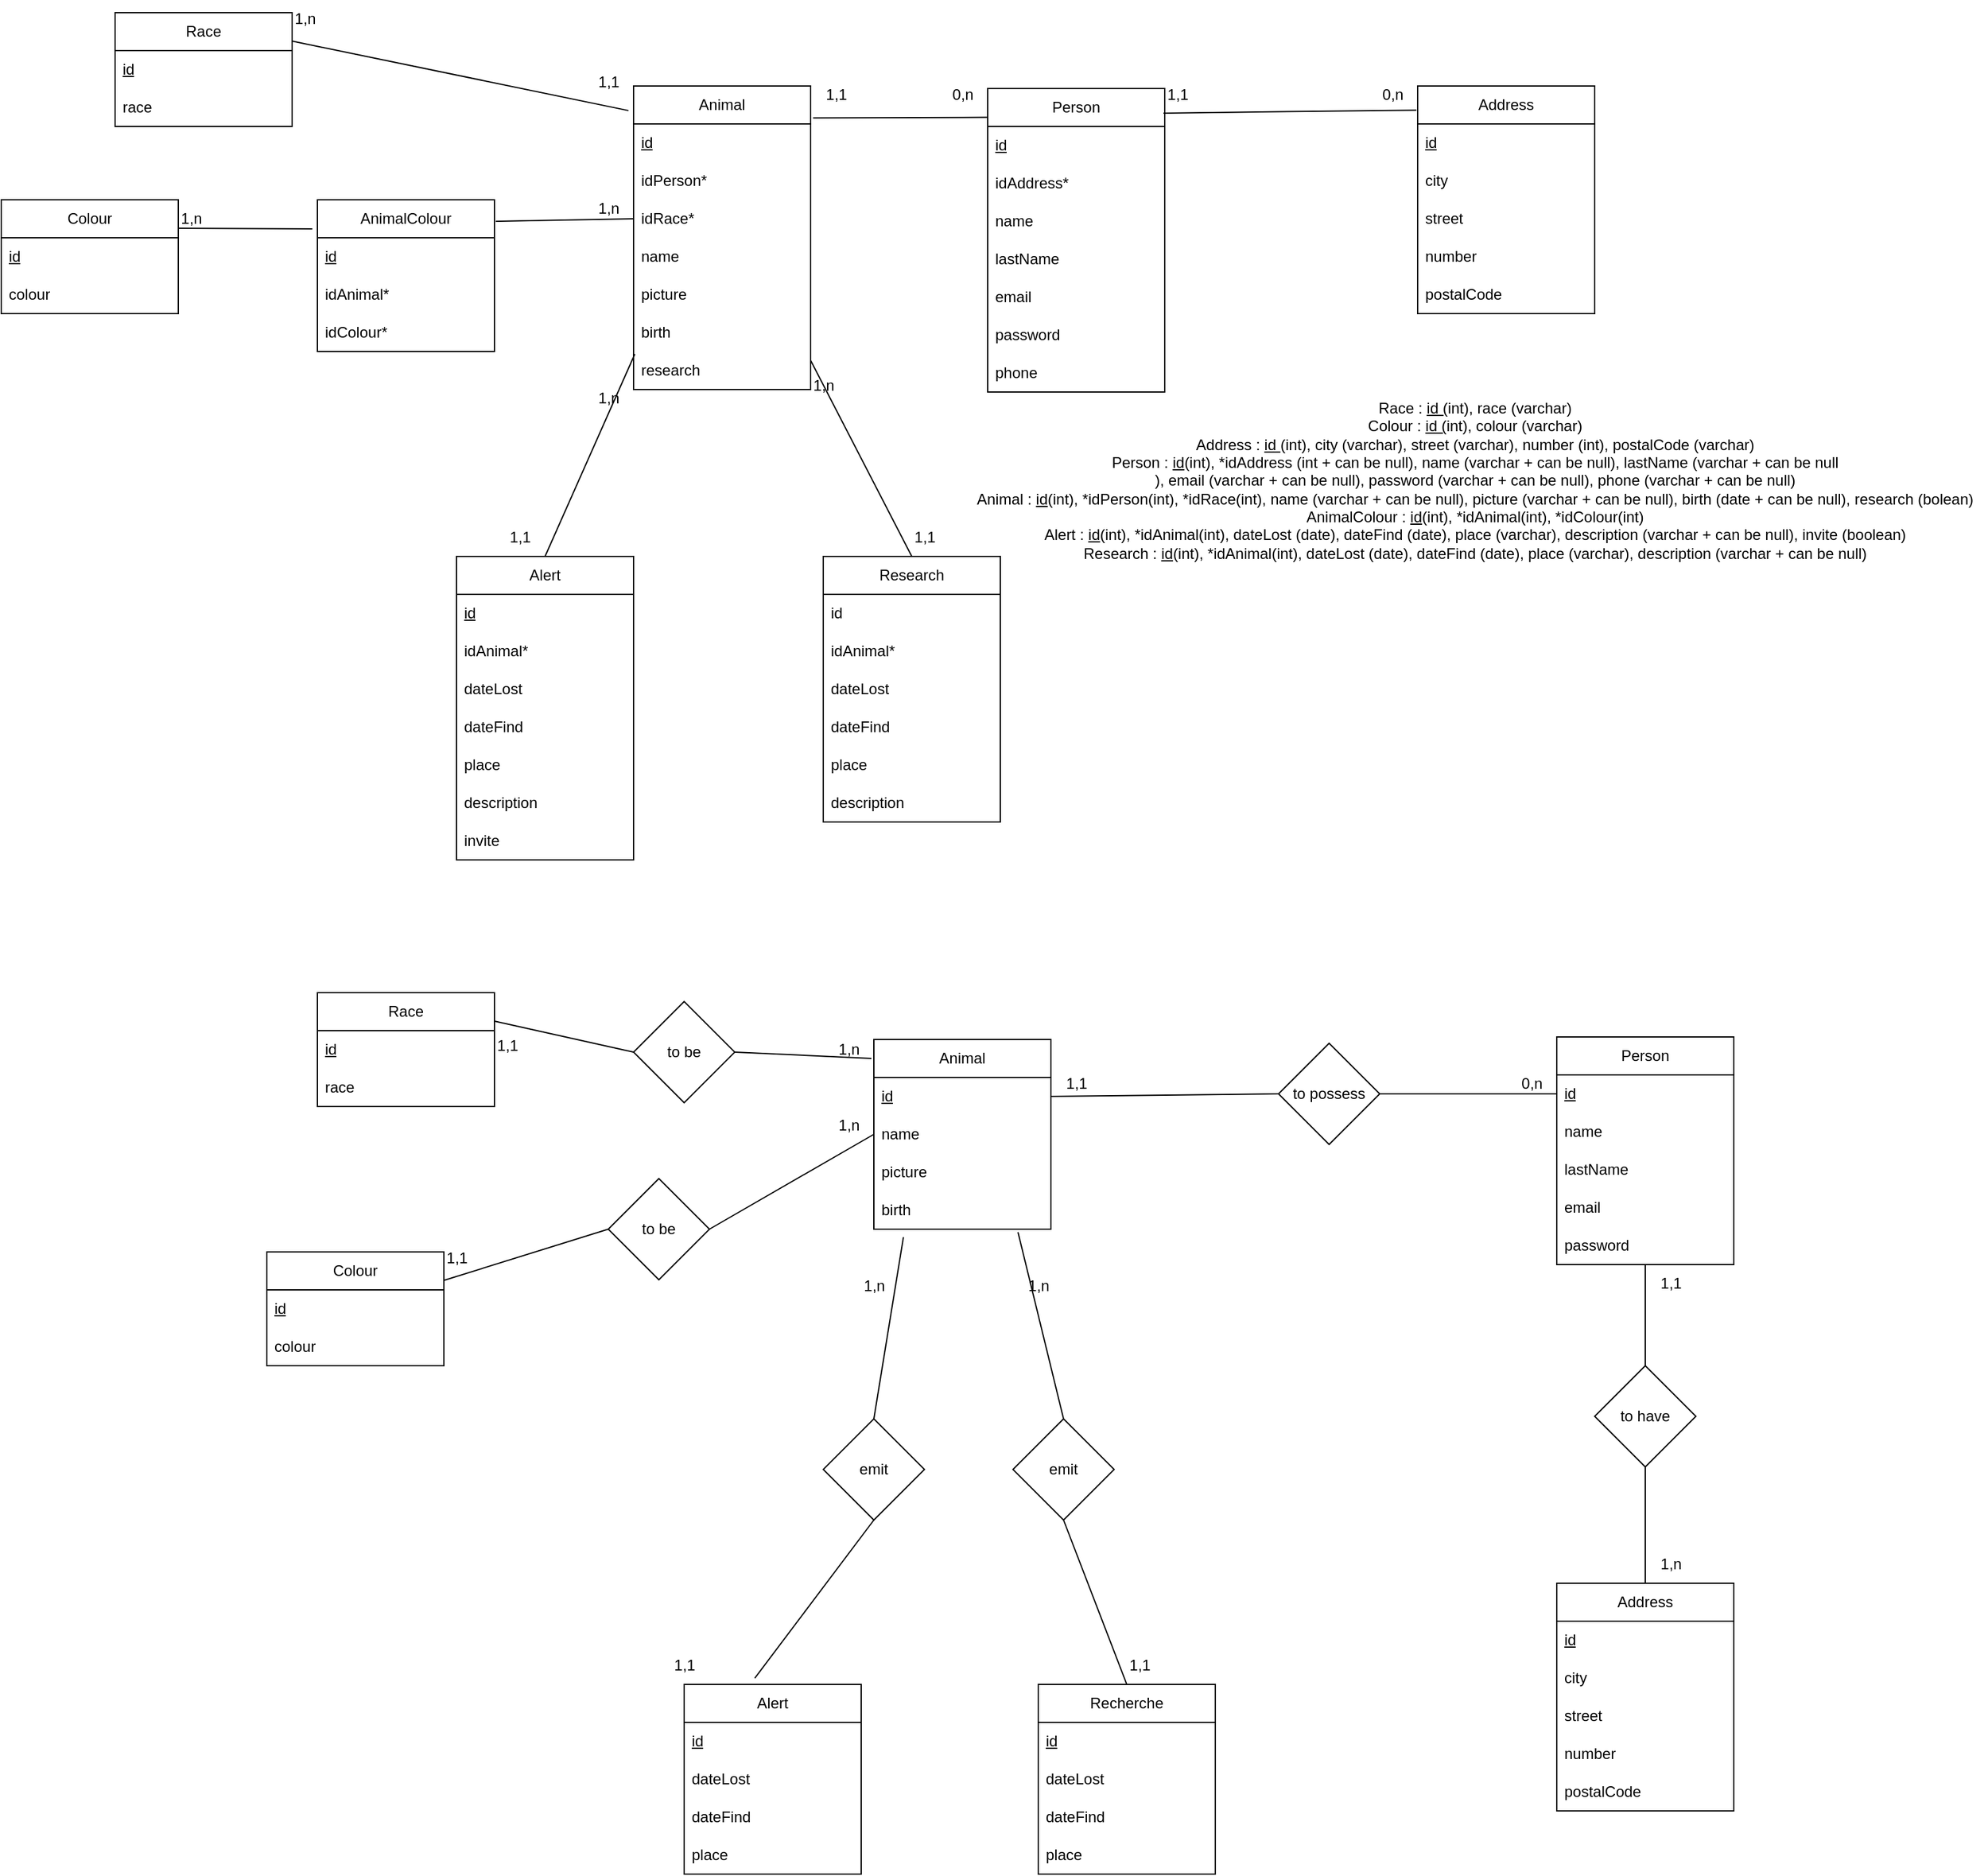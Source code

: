 <mxfile version="23.1.2" type="device">
  <diagram name="Page-1" id="J8vOMFHtQtcJ13KvhL6_">
    <mxGraphModel dx="2431" dy="533" grid="1" gridSize="10" guides="1" tooltips="1" connect="1" arrows="1" fold="1" page="0" pageScale="1" pageWidth="827" pageHeight="1169" background="#FFFFFF" math="0" shadow="0">
      <root>
        <mxCell id="0" />
        <mxCell id="1" parent="0" />
        <mxCell id="h1bzfyce9Wk_m36BZG1F-1" value="Animal" style="swimlane;fontStyle=0;childLayout=stackLayout;horizontal=1;startSize=30;horizontalStack=0;resizeParent=1;resizeParentMax=0;resizeLast=0;collapsible=1;marginBottom=0;whiteSpace=wrap;html=1;" vertex="1" parent="1">
          <mxGeometry x="90" y="648" width="140" height="240" as="geometry" />
        </mxCell>
        <mxCell id="h1bzfyce9Wk_m36BZG1F-2" value="&lt;u&gt;id&lt;/u&gt;" style="text;strokeColor=none;fillColor=none;align=left;verticalAlign=middle;spacingLeft=4;spacingRight=4;overflow=hidden;points=[[0,0.5],[1,0.5]];portConstraint=eastwest;rotatable=0;whiteSpace=wrap;html=1;" vertex="1" parent="h1bzfyce9Wk_m36BZG1F-1">
          <mxGeometry y="30" width="140" height="30" as="geometry" />
        </mxCell>
        <mxCell id="h1bzfyce9Wk_m36BZG1F-6" value="idPerson*" style="text;strokeColor=none;fillColor=none;align=left;verticalAlign=middle;spacingLeft=4;spacingRight=4;overflow=hidden;points=[[0,0.5],[1,0.5]];portConstraint=eastwest;rotatable=0;whiteSpace=wrap;html=1;" vertex="1" parent="h1bzfyce9Wk_m36BZG1F-1">
          <mxGeometry y="60" width="140" height="30" as="geometry" />
        </mxCell>
        <mxCell id="h1bzfyce9Wk_m36BZG1F-90" value="idRace*" style="text;strokeColor=none;fillColor=none;align=left;verticalAlign=middle;spacingLeft=4;spacingRight=4;overflow=hidden;points=[[0,0.5],[1,0.5]];portConstraint=eastwest;rotatable=0;whiteSpace=wrap;html=1;" vertex="1" parent="h1bzfyce9Wk_m36BZG1F-1">
          <mxGeometry y="90" width="140" height="30" as="geometry" />
        </mxCell>
        <mxCell id="h1bzfyce9Wk_m36BZG1F-3" value="name" style="text;strokeColor=none;fillColor=none;align=left;verticalAlign=middle;spacingLeft=4;spacingRight=4;overflow=hidden;points=[[0,0.5],[1,0.5]];portConstraint=eastwest;rotatable=0;whiteSpace=wrap;html=1;" vertex="1" parent="h1bzfyce9Wk_m36BZG1F-1">
          <mxGeometry y="120" width="140" height="30" as="geometry" />
        </mxCell>
        <mxCell id="h1bzfyce9Wk_m36BZG1F-5" value="picture" style="text;strokeColor=none;fillColor=none;align=left;verticalAlign=middle;spacingLeft=4;spacingRight=4;overflow=hidden;points=[[0,0.5],[1,0.5]];portConstraint=eastwest;rotatable=0;whiteSpace=wrap;html=1;" vertex="1" parent="h1bzfyce9Wk_m36BZG1F-1">
          <mxGeometry y="150" width="140" height="30" as="geometry" />
        </mxCell>
        <mxCell id="h1bzfyce9Wk_m36BZG1F-7" value="birth" style="text;strokeColor=none;fillColor=none;align=left;verticalAlign=middle;spacingLeft=4;spacingRight=4;overflow=hidden;points=[[0,0.5],[1,0.5]];portConstraint=eastwest;rotatable=0;whiteSpace=wrap;html=1;" vertex="1" parent="h1bzfyce9Wk_m36BZG1F-1">
          <mxGeometry y="180" width="140" height="30" as="geometry" />
        </mxCell>
        <mxCell id="h1bzfyce9Wk_m36BZG1F-155" value="research" style="text;strokeColor=none;fillColor=none;align=left;verticalAlign=middle;spacingLeft=4;spacingRight=4;overflow=hidden;points=[[0,0.5],[1,0.5]];portConstraint=eastwest;rotatable=0;whiteSpace=wrap;html=1;" vertex="1" parent="h1bzfyce9Wk_m36BZG1F-1">
          <mxGeometry y="210" width="140" height="30" as="geometry" />
        </mxCell>
        <mxCell id="h1bzfyce9Wk_m36BZG1F-8" value="Person" style="swimlane;fontStyle=0;childLayout=stackLayout;horizontal=1;startSize=30;horizontalStack=0;resizeParent=1;resizeParentMax=0;resizeLast=0;collapsible=1;marginBottom=0;whiteSpace=wrap;html=1;" vertex="1" parent="1">
          <mxGeometry x="370" y="650" width="140" height="240" as="geometry" />
        </mxCell>
        <mxCell id="h1bzfyce9Wk_m36BZG1F-9" value="&lt;u&gt;id&lt;/u&gt;" style="text;strokeColor=none;fillColor=none;align=left;verticalAlign=middle;spacingLeft=4;spacingRight=4;overflow=hidden;points=[[0,0.5],[1,0.5]];portConstraint=eastwest;rotatable=0;whiteSpace=wrap;html=1;" vertex="1" parent="h1bzfyce9Wk_m36BZG1F-8">
          <mxGeometry y="30" width="140" height="30" as="geometry" />
        </mxCell>
        <mxCell id="h1bzfyce9Wk_m36BZG1F-14" value="idAddress*" style="text;strokeColor=none;fillColor=none;align=left;verticalAlign=middle;spacingLeft=4;spacingRight=4;overflow=hidden;points=[[0,0.5],[1,0.5]];portConstraint=eastwest;rotatable=0;whiteSpace=wrap;html=1;" vertex="1" parent="h1bzfyce9Wk_m36BZG1F-8">
          <mxGeometry y="60" width="140" height="30" as="geometry" />
        </mxCell>
        <mxCell id="h1bzfyce9Wk_m36BZG1F-10" value="name" style="text;strokeColor=none;fillColor=none;align=left;verticalAlign=middle;spacingLeft=4;spacingRight=4;overflow=hidden;points=[[0,0.5],[1,0.5]];portConstraint=eastwest;rotatable=0;whiteSpace=wrap;html=1;" vertex="1" parent="h1bzfyce9Wk_m36BZG1F-8">
          <mxGeometry y="90" width="140" height="30" as="geometry" />
        </mxCell>
        <mxCell id="h1bzfyce9Wk_m36BZG1F-11" value="lastName" style="text;strokeColor=none;fillColor=none;align=left;verticalAlign=middle;spacingLeft=4;spacingRight=4;overflow=hidden;points=[[0,0.5],[1,0.5]];portConstraint=eastwest;rotatable=0;whiteSpace=wrap;html=1;" vertex="1" parent="h1bzfyce9Wk_m36BZG1F-8">
          <mxGeometry y="120" width="140" height="30" as="geometry" />
        </mxCell>
        <mxCell id="h1bzfyce9Wk_m36BZG1F-12" value="email" style="text;strokeColor=none;fillColor=none;align=left;verticalAlign=middle;spacingLeft=4;spacingRight=4;overflow=hidden;points=[[0,0.5],[1,0.5]];portConstraint=eastwest;rotatable=0;whiteSpace=wrap;html=1;" vertex="1" parent="h1bzfyce9Wk_m36BZG1F-8">
          <mxGeometry y="150" width="140" height="30" as="geometry" />
        </mxCell>
        <mxCell id="h1bzfyce9Wk_m36BZG1F-13" value="password" style="text;strokeColor=none;fillColor=none;align=left;verticalAlign=middle;spacingLeft=4;spacingRight=4;overflow=hidden;points=[[0,0.5],[1,0.5]];portConstraint=eastwest;rotatable=0;whiteSpace=wrap;html=1;" vertex="1" parent="h1bzfyce9Wk_m36BZG1F-8">
          <mxGeometry y="180" width="140" height="30" as="geometry" />
        </mxCell>
        <mxCell id="h1bzfyce9Wk_m36BZG1F-114" value="phone" style="text;strokeColor=none;fillColor=none;align=left;verticalAlign=middle;spacingLeft=4;spacingRight=4;overflow=hidden;points=[[0,0.5],[1,0.5]];portConstraint=eastwest;rotatable=0;whiteSpace=wrap;html=1;" vertex="1" parent="h1bzfyce9Wk_m36BZG1F-8">
          <mxGeometry y="210" width="140" height="30" as="geometry" />
        </mxCell>
        <mxCell id="h1bzfyce9Wk_m36BZG1F-15" value="Alert" style="swimlane;fontStyle=0;childLayout=stackLayout;horizontal=1;startSize=30;horizontalStack=0;resizeParent=1;resizeParentMax=0;resizeLast=0;collapsible=1;marginBottom=0;whiteSpace=wrap;html=1;" vertex="1" parent="1">
          <mxGeometry x="-50" y="1020" width="140" height="240" as="geometry" />
        </mxCell>
        <mxCell id="h1bzfyce9Wk_m36BZG1F-16" value="&lt;u&gt;id&lt;/u&gt;" style="text;strokeColor=none;fillColor=none;align=left;verticalAlign=middle;spacingLeft=4;spacingRight=4;overflow=hidden;points=[[0,0.5],[1,0.5]];portConstraint=eastwest;rotatable=0;whiteSpace=wrap;html=1;" vertex="1" parent="h1bzfyce9Wk_m36BZG1F-15">
          <mxGeometry y="30" width="140" height="30" as="geometry" />
        </mxCell>
        <mxCell id="h1bzfyce9Wk_m36BZG1F-17" value="idAnimal*" style="text;strokeColor=none;fillColor=none;align=left;verticalAlign=middle;spacingLeft=4;spacingRight=4;overflow=hidden;points=[[0,0.5],[1,0.5]];portConstraint=eastwest;rotatable=0;whiteSpace=wrap;html=1;" vertex="1" parent="h1bzfyce9Wk_m36BZG1F-15">
          <mxGeometry y="60" width="140" height="30" as="geometry" />
        </mxCell>
        <mxCell id="h1bzfyce9Wk_m36BZG1F-18" value="dateLost" style="text;strokeColor=none;fillColor=none;align=left;verticalAlign=middle;spacingLeft=4;spacingRight=4;overflow=hidden;points=[[0,0.5],[1,0.5]];portConstraint=eastwest;rotatable=0;whiteSpace=wrap;html=1;" vertex="1" parent="h1bzfyce9Wk_m36BZG1F-15">
          <mxGeometry y="90" width="140" height="30" as="geometry" />
        </mxCell>
        <mxCell id="h1bzfyce9Wk_m36BZG1F-19" value="dateFind" style="text;strokeColor=none;fillColor=none;align=left;verticalAlign=middle;spacingLeft=4;spacingRight=4;overflow=hidden;points=[[0,0.5],[1,0.5]];portConstraint=eastwest;rotatable=0;whiteSpace=wrap;html=1;" vertex="1" parent="h1bzfyce9Wk_m36BZG1F-15">
          <mxGeometry y="120" width="140" height="30" as="geometry" />
        </mxCell>
        <mxCell id="h1bzfyce9Wk_m36BZG1F-20" value="place" style="text;strokeColor=none;fillColor=none;align=left;verticalAlign=middle;spacingLeft=4;spacingRight=4;overflow=hidden;points=[[0,0.5],[1,0.5]];portConstraint=eastwest;rotatable=0;whiteSpace=wrap;html=1;" vertex="1" parent="h1bzfyce9Wk_m36BZG1F-15">
          <mxGeometry y="150" width="140" height="30" as="geometry" />
        </mxCell>
        <mxCell id="h1bzfyce9Wk_m36BZG1F-154" value="description" style="text;strokeColor=none;fillColor=none;align=left;verticalAlign=middle;spacingLeft=4;spacingRight=4;overflow=hidden;points=[[0,0.5],[1,0.5]];portConstraint=eastwest;rotatable=0;whiteSpace=wrap;html=1;" vertex="1" parent="h1bzfyce9Wk_m36BZG1F-15">
          <mxGeometry y="180" width="140" height="30" as="geometry" />
        </mxCell>
        <mxCell id="h1bzfyce9Wk_m36BZG1F-157" value="invite" style="text;strokeColor=none;fillColor=none;align=left;verticalAlign=middle;spacingLeft=4;spacingRight=4;overflow=hidden;points=[[0,0.5],[1,0.5]];portConstraint=eastwest;rotatable=0;whiteSpace=wrap;html=1;" vertex="1" parent="h1bzfyce9Wk_m36BZG1F-15">
          <mxGeometry y="210" width="140" height="30" as="geometry" />
        </mxCell>
        <mxCell id="h1bzfyce9Wk_m36BZG1F-21" value="Address" style="swimlane;fontStyle=0;childLayout=stackLayout;horizontal=1;startSize=30;horizontalStack=0;resizeParent=1;resizeParentMax=0;resizeLast=0;collapsible=1;marginBottom=0;whiteSpace=wrap;html=1;" vertex="1" parent="1">
          <mxGeometry x="710" y="648" width="140" height="180" as="geometry" />
        </mxCell>
        <mxCell id="h1bzfyce9Wk_m36BZG1F-22" value="&lt;u&gt;id&lt;/u&gt;" style="text;strokeColor=none;fillColor=none;align=left;verticalAlign=middle;spacingLeft=4;spacingRight=4;overflow=hidden;points=[[0,0.5],[1,0.5]];portConstraint=eastwest;rotatable=0;whiteSpace=wrap;html=1;" vertex="1" parent="h1bzfyce9Wk_m36BZG1F-21">
          <mxGeometry y="30" width="140" height="30" as="geometry" />
        </mxCell>
        <mxCell id="h1bzfyce9Wk_m36BZG1F-23" value="city" style="text;strokeColor=none;fillColor=none;align=left;verticalAlign=middle;spacingLeft=4;spacingRight=4;overflow=hidden;points=[[0,0.5],[1,0.5]];portConstraint=eastwest;rotatable=0;whiteSpace=wrap;html=1;" vertex="1" parent="h1bzfyce9Wk_m36BZG1F-21">
          <mxGeometry y="60" width="140" height="30" as="geometry" />
        </mxCell>
        <mxCell id="h1bzfyce9Wk_m36BZG1F-24" value="street" style="text;strokeColor=none;fillColor=none;align=left;verticalAlign=middle;spacingLeft=4;spacingRight=4;overflow=hidden;points=[[0,0.5],[1,0.5]];portConstraint=eastwest;rotatable=0;whiteSpace=wrap;html=1;" vertex="1" parent="h1bzfyce9Wk_m36BZG1F-21">
          <mxGeometry y="90" width="140" height="30" as="geometry" />
        </mxCell>
        <mxCell id="h1bzfyce9Wk_m36BZG1F-25" value="number" style="text;strokeColor=none;fillColor=none;align=left;verticalAlign=middle;spacingLeft=4;spacingRight=4;overflow=hidden;points=[[0,0.5],[1,0.5]];portConstraint=eastwest;rotatable=0;whiteSpace=wrap;html=1;" vertex="1" parent="h1bzfyce9Wk_m36BZG1F-21">
          <mxGeometry y="120" width="140" height="30" as="geometry" />
        </mxCell>
        <mxCell id="h1bzfyce9Wk_m36BZG1F-26" value="postalCode" style="text;strokeColor=none;fillColor=none;align=left;verticalAlign=middle;spacingLeft=4;spacingRight=4;overflow=hidden;points=[[0,0.5],[1,0.5]];portConstraint=eastwest;rotatable=0;whiteSpace=wrap;html=1;" vertex="1" parent="h1bzfyce9Wk_m36BZG1F-21">
          <mxGeometry y="150" width="140" height="30" as="geometry" />
        </mxCell>
        <mxCell id="h1bzfyce9Wk_m36BZG1F-28" value="" style="endArrow=none;html=1;rounded=0;exitX=1.014;exitY=0.105;exitDx=0;exitDy=0;exitPerimeter=0;entryX=0;entryY=0.095;entryDx=0;entryDy=0;entryPerimeter=0;" edge="1" parent="1" source="h1bzfyce9Wk_m36BZG1F-1" target="h1bzfyce9Wk_m36BZG1F-8">
          <mxGeometry width="50" height="50" relative="1" as="geometry">
            <mxPoint x="680" y="990" as="sourcePoint" />
            <mxPoint x="730" y="940" as="targetPoint" />
          </mxGeometry>
        </mxCell>
        <mxCell id="h1bzfyce9Wk_m36BZG1F-31" value="0,n" style="text;html=1;align=center;verticalAlign=middle;resizable=0;points=[];autosize=1;strokeColor=none;fillColor=none;" vertex="1" parent="1">
          <mxGeometry x="330" y="640" width="40" height="30" as="geometry" />
        </mxCell>
        <mxCell id="h1bzfyce9Wk_m36BZG1F-33" value="1,1" style="text;html=1;align=center;verticalAlign=middle;resizable=0;points=[];autosize=1;strokeColor=none;fillColor=none;" vertex="1" parent="1">
          <mxGeometry x="230" y="640" width="40" height="30" as="geometry" />
        </mxCell>
        <mxCell id="h1bzfyce9Wk_m36BZG1F-37" value="Animal" style="swimlane;fontStyle=0;childLayout=stackLayout;horizontal=1;startSize=30;horizontalStack=0;resizeParent=1;resizeParentMax=0;resizeLast=0;collapsible=1;marginBottom=0;whiteSpace=wrap;html=1;" vertex="1" parent="1">
          <mxGeometry x="280" y="1402" width="140" height="150" as="geometry" />
        </mxCell>
        <mxCell id="h1bzfyce9Wk_m36BZG1F-38" value="&lt;u&gt;id&lt;/u&gt;" style="text;strokeColor=none;fillColor=none;align=left;verticalAlign=middle;spacingLeft=4;spacingRight=4;overflow=hidden;points=[[0,0.5],[1,0.5]];portConstraint=eastwest;rotatable=0;whiteSpace=wrap;html=1;" vertex="1" parent="h1bzfyce9Wk_m36BZG1F-37">
          <mxGeometry y="30" width="140" height="30" as="geometry" />
        </mxCell>
        <mxCell id="h1bzfyce9Wk_m36BZG1F-39" value="name" style="text;strokeColor=none;fillColor=none;align=left;verticalAlign=middle;spacingLeft=4;spacingRight=4;overflow=hidden;points=[[0,0.5],[1,0.5]];portConstraint=eastwest;rotatable=0;whiteSpace=wrap;html=1;" vertex="1" parent="h1bzfyce9Wk_m36BZG1F-37">
          <mxGeometry y="60" width="140" height="30" as="geometry" />
        </mxCell>
        <mxCell id="h1bzfyce9Wk_m36BZG1F-41" value="picture" style="text;strokeColor=none;fillColor=none;align=left;verticalAlign=middle;spacingLeft=4;spacingRight=4;overflow=hidden;points=[[0,0.5],[1,0.5]];portConstraint=eastwest;rotatable=0;whiteSpace=wrap;html=1;" vertex="1" parent="h1bzfyce9Wk_m36BZG1F-37">
          <mxGeometry y="90" width="140" height="30" as="geometry" />
        </mxCell>
        <mxCell id="h1bzfyce9Wk_m36BZG1F-42" value="birth" style="text;strokeColor=none;fillColor=none;align=left;verticalAlign=middle;spacingLeft=4;spacingRight=4;overflow=hidden;points=[[0,0.5],[1,0.5]];portConstraint=eastwest;rotatable=0;whiteSpace=wrap;html=1;" vertex="1" parent="h1bzfyce9Wk_m36BZG1F-37">
          <mxGeometry y="120" width="140" height="30" as="geometry" />
        </mxCell>
        <mxCell id="h1bzfyce9Wk_m36BZG1F-43" value="Person" style="swimlane;fontStyle=0;childLayout=stackLayout;horizontal=1;startSize=30;horizontalStack=0;resizeParent=1;resizeParentMax=0;resizeLast=0;collapsible=1;marginBottom=0;whiteSpace=wrap;html=1;" vertex="1" parent="1">
          <mxGeometry x="820" y="1400" width="140" height="180" as="geometry" />
        </mxCell>
        <mxCell id="h1bzfyce9Wk_m36BZG1F-44" value="&lt;u&gt;id&lt;/u&gt;" style="text;strokeColor=none;fillColor=none;align=left;verticalAlign=middle;spacingLeft=4;spacingRight=4;overflow=hidden;points=[[0,0.5],[1,0.5]];portConstraint=eastwest;rotatable=0;whiteSpace=wrap;html=1;" vertex="1" parent="h1bzfyce9Wk_m36BZG1F-43">
          <mxGeometry y="30" width="140" height="30" as="geometry" />
        </mxCell>
        <mxCell id="h1bzfyce9Wk_m36BZG1F-45" value="name" style="text;strokeColor=none;fillColor=none;align=left;verticalAlign=middle;spacingLeft=4;spacingRight=4;overflow=hidden;points=[[0,0.5],[1,0.5]];portConstraint=eastwest;rotatable=0;whiteSpace=wrap;html=1;" vertex="1" parent="h1bzfyce9Wk_m36BZG1F-43">
          <mxGeometry y="60" width="140" height="30" as="geometry" />
        </mxCell>
        <mxCell id="h1bzfyce9Wk_m36BZG1F-46" value="lastName" style="text;strokeColor=none;fillColor=none;align=left;verticalAlign=middle;spacingLeft=4;spacingRight=4;overflow=hidden;points=[[0,0.5],[1,0.5]];portConstraint=eastwest;rotatable=0;whiteSpace=wrap;html=1;" vertex="1" parent="h1bzfyce9Wk_m36BZG1F-43">
          <mxGeometry y="90" width="140" height="30" as="geometry" />
        </mxCell>
        <mxCell id="h1bzfyce9Wk_m36BZG1F-47" value="email" style="text;strokeColor=none;fillColor=none;align=left;verticalAlign=middle;spacingLeft=4;spacingRight=4;overflow=hidden;points=[[0,0.5],[1,0.5]];portConstraint=eastwest;rotatable=0;whiteSpace=wrap;html=1;" vertex="1" parent="h1bzfyce9Wk_m36BZG1F-43">
          <mxGeometry y="120" width="140" height="30" as="geometry" />
        </mxCell>
        <mxCell id="h1bzfyce9Wk_m36BZG1F-48" value="password" style="text;strokeColor=none;fillColor=none;align=left;verticalAlign=middle;spacingLeft=4;spacingRight=4;overflow=hidden;points=[[0,0.5],[1,0.5]];portConstraint=eastwest;rotatable=0;whiteSpace=wrap;html=1;" vertex="1" parent="h1bzfyce9Wk_m36BZG1F-43">
          <mxGeometry y="150" width="140" height="30" as="geometry" />
        </mxCell>
        <mxCell id="h1bzfyce9Wk_m36BZG1F-49" value="Alert" style="swimlane;fontStyle=0;childLayout=stackLayout;horizontal=1;startSize=30;horizontalStack=0;resizeParent=1;resizeParentMax=0;resizeLast=0;collapsible=1;marginBottom=0;whiteSpace=wrap;html=1;" vertex="1" parent="1">
          <mxGeometry x="130" y="1912" width="140" height="150" as="geometry" />
        </mxCell>
        <mxCell id="h1bzfyce9Wk_m36BZG1F-50" value="&lt;u&gt;id&lt;/u&gt;" style="text;strokeColor=none;fillColor=none;align=left;verticalAlign=middle;spacingLeft=4;spacingRight=4;overflow=hidden;points=[[0,0.5],[1,0.5]];portConstraint=eastwest;rotatable=0;whiteSpace=wrap;html=1;" vertex="1" parent="h1bzfyce9Wk_m36BZG1F-49">
          <mxGeometry y="30" width="140" height="30" as="geometry" />
        </mxCell>
        <mxCell id="h1bzfyce9Wk_m36BZG1F-51" value="dateLost" style="text;strokeColor=none;fillColor=none;align=left;verticalAlign=middle;spacingLeft=4;spacingRight=4;overflow=hidden;points=[[0,0.5],[1,0.5]];portConstraint=eastwest;rotatable=0;whiteSpace=wrap;html=1;" vertex="1" parent="h1bzfyce9Wk_m36BZG1F-49">
          <mxGeometry y="60" width="140" height="30" as="geometry" />
        </mxCell>
        <mxCell id="h1bzfyce9Wk_m36BZG1F-52" value="dateFind" style="text;strokeColor=none;fillColor=none;align=left;verticalAlign=middle;spacingLeft=4;spacingRight=4;overflow=hidden;points=[[0,0.5],[1,0.5]];portConstraint=eastwest;rotatable=0;whiteSpace=wrap;html=1;" vertex="1" parent="h1bzfyce9Wk_m36BZG1F-49">
          <mxGeometry y="90" width="140" height="30" as="geometry" />
        </mxCell>
        <mxCell id="h1bzfyce9Wk_m36BZG1F-53" value="place" style="text;strokeColor=none;fillColor=none;align=left;verticalAlign=middle;spacingLeft=4;spacingRight=4;overflow=hidden;points=[[0,0.5],[1,0.5]];portConstraint=eastwest;rotatable=0;whiteSpace=wrap;html=1;" vertex="1" parent="h1bzfyce9Wk_m36BZG1F-49">
          <mxGeometry y="120" width="140" height="30" as="geometry" />
        </mxCell>
        <mxCell id="h1bzfyce9Wk_m36BZG1F-54" value="Address" style="swimlane;fontStyle=0;childLayout=stackLayout;horizontal=1;startSize=30;horizontalStack=0;resizeParent=1;resizeParentMax=0;resizeLast=0;collapsible=1;marginBottom=0;whiteSpace=wrap;html=1;" vertex="1" parent="1">
          <mxGeometry x="820" y="1832" width="140" height="180" as="geometry" />
        </mxCell>
        <mxCell id="h1bzfyce9Wk_m36BZG1F-55" value="&lt;u&gt;id&lt;/u&gt;" style="text;strokeColor=none;fillColor=none;align=left;verticalAlign=middle;spacingLeft=4;spacingRight=4;overflow=hidden;points=[[0,0.5],[1,0.5]];portConstraint=eastwest;rotatable=0;whiteSpace=wrap;html=1;" vertex="1" parent="h1bzfyce9Wk_m36BZG1F-54">
          <mxGeometry y="30" width="140" height="30" as="geometry" />
        </mxCell>
        <mxCell id="h1bzfyce9Wk_m36BZG1F-56" value="city" style="text;strokeColor=none;fillColor=none;align=left;verticalAlign=middle;spacingLeft=4;spacingRight=4;overflow=hidden;points=[[0,0.5],[1,0.5]];portConstraint=eastwest;rotatable=0;whiteSpace=wrap;html=1;" vertex="1" parent="h1bzfyce9Wk_m36BZG1F-54">
          <mxGeometry y="60" width="140" height="30" as="geometry" />
        </mxCell>
        <mxCell id="h1bzfyce9Wk_m36BZG1F-57" value="street" style="text;strokeColor=none;fillColor=none;align=left;verticalAlign=middle;spacingLeft=4;spacingRight=4;overflow=hidden;points=[[0,0.5],[1,0.5]];portConstraint=eastwest;rotatable=0;whiteSpace=wrap;html=1;" vertex="1" parent="h1bzfyce9Wk_m36BZG1F-54">
          <mxGeometry y="90" width="140" height="30" as="geometry" />
        </mxCell>
        <mxCell id="h1bzfyce9Wk_m36BZG1F-58" value="number" style="text;strokeColor=none;fillColor=none;align=left;verticalAlign=middle;spacingLeft=4;spacingRight=4;overflow=hidden;points=[[0,0.5],[1,0.5]];portConstraint=eastwest;rotatable=0;whiteSpace=wrap;html=1;" vertex="1" parent="h1bzfyce9Wk_m36BZG1F-54">
          <mxGeometry y="120" width="140" height="30" as="geometry" />
        </mxCell>
        <mxCell id="h1bzfyce9Wk_m36BZG1F-59" value="postalCode" style="text;strokeColor=none;fillColor=none;align=left;verticalAlign=middle;spacingLeft=4;spacingRight=4;overflow=hidden;points=[[0,0.5],[1,0.5]];portConstraint=eastwest;rotatable=0;whiteSpace=wrap;html=1;" vertex="1" parent="h1bzfyce9Wk_m36BZG1F-54">
          <mxGeometry y="150" width="140" height="30" as="geometry" />
        </mxCell>
        <mxCell id="h1bzfyce9Wk_m36BZG1F-60" value="1,n" style="text;html=1;align=center;verticalAlign=middle;resizable=0;points=[];autosize=1;strokeColor=none;fillColor=none;" vertex="1" parent="1">
          <mxGeometry x="890" y="1802" width="40" height="30" as="geometry" />
        </mxCell>
        <mxCell id="h1bzfyce9Wk_m36BZG1F-61" value="0,n" style="text;html=1;align=center;verticalAlign=middle;resizable=0;points=[];autosize=1;strokeColor=none;fillColor=none;" vertex="1" parent="1">
          <mxGeometry x="780" y="1422" width="40" height="30" as="geometry" />
        </mxCell>
        <mxCell id="h1bzfyce9Wk_m36BZG1F-62" value="1,n" style="text;html=1;align=center;verticalAlign=middle;resizable=0;points=[];autosize=1;strokeColor=none;fillColor=none;" vertex="1" parent="1">
          <mxGeometry x="260" y="1582" width="40" height="30" as="geometry" />
        </mxCell>
        <mxCell id="h1bzfyce9Wk_m36BZG1F-63" value="1,1" style="text;html=1;align=center;verticalAlign=middle;resizable=0;points=[];autosize=1;strokeColor=none;fillColor=none;" vertex="1" parent="1">
          <mxGeometry x="420" y="1422" width="40" height="30" as="geometry" />
        </mxCell>
        <mxCell id="h1bzfyce9Wk_m36BZG1F-64" value="1,1" style="text;html=1;align=center;verticalAlign=middle;resizable=0;points=[];autosize=1;strokeColor=none;fillColor=none;" vertex="1" parent="1">
          <mxGeometry x="890" y="1580" width="40" height="30" as="geometry" />
        </mxCell>
        <mxCell id="h1bzfyce9Wk_m36BZG1F-65" value="1,1" style="text;html=1;align=center;verticalAlign=middle;resizable=0;points=[];autosize=1;strokeColor=none;fillColor=none;" vertex="1" parent="1">
          <mxGeometry x="110" y="1882" width="40" height="30" as="geometry" />
        </mxCell>
        <mxCell id="h1bzfyce9Wk_m36BZG1F-70" value="" style="endArrow=none;html=1;rounded=0;exitX=0.5;exitY=1;exitDx=0;exitDy=0;entryX=0.399;entryY=-0.033;entryDx=0;entryDy=0;entryPerimeter=0;" edge="1" parent="1" source="h1bzfyce9Wk_m36BZG1F-121" target="h1bzfyce9Wk_m36BZG1F-49">
          <mxGeometry width="50" height="50" relative="1" as="geometry">
            <mxPoint x="430" y="1802" as="sourcePoint" />
            <mxPoint x="371.92" y="1975.89" as="targetPoint" />
          </mxGeometry>
        </mxCell>
        <mxCell id="h1bzfyce9Wk_m36BZG1F-74" value="Race" style="swimlane;fontStyle=0;childLayout=stackLayout;horizontal=1;startSize=30;horizontalStack=0;resizeParent=1;resizeParentMax=0;resizeLast=0;collapsible=1;marginBottom=0;whiteSpace=wrap;html=1;" vertex="1" parent="1">
          <mxGeometry x="-320" y="590" width="140" height="90" as="geometry" />
        </mxCell>
        <mxCell id="h1bzfyce9Wk_m36BZG1F-75" value="&lt;u&gt;id&lt;/u&gt;" style="text;strokeColor=none;fillColor=none;align=left;verticalAlign=middle;spacingLeft=4;spacingRight=4;overflow=hidden;points=[[0,0.5],[1,0.5]];portConstraint=eastwest;rotatable=0;whiteSpace=wrap;html=1;" vertex="1" parent="h1bzfyce9Wk_m36BZG1F-74">
          <mxGeometry y="30" width="140" height="30" as="geometry" />
        </mxCell>
        <mxCell id="h1bzfyce9Wk_m36BZG1F-76" value="race" style="text;strokeColor=none;fillColor=none;align=left;verticalAlign=middle;spacingLeft=4;spacingRight=4;overflow=hidden;points=[[0,0.5],[1,0.5]];portConstraint=eastwest;rotatable=0;whiteSpace=wrap;html=1;" vertex="1" parent="h1bzfyce9Wk_m36BZG1F-74">
          <mxGeometry y="60" width="140" height="30" as="geometry" />
        </mxCell>
        <mxCell id="h1bzfyce9Wk_m36BZG1F-78" value="Colour" style="swimlane;fontStyle=0;childLayout=stackLayout;horizontal=1;startSize=30;horizontalStack=0;resizeParent=1;resizeParentMax=0;resizeLast=0;collapsible=1;marginBottom=0;whiteSpace=wrap;html=1;" vertex="1" parent="1">
          <mxGeometry x="-410" y="738" width="140" height="90" as="geometry" />
        </mxCell>
        <mxCell id="h1bzfyce9Wk_m36BZG1F-79" value="&lt;u&gt;id&lt;/u&gt;" style="text;strokeColor=none;fillColor=none;align=left;verticalAlign=middle;spacingLeft=4;spacingRight=4;overflow=hidden;points=[[0,0.5],[1,0.5]];portConstraint=eastwest;rotatable=0;whiteSpace=wrap;html=1;" vertex="1" parent="h1bzfyce9Wk_m36BZG1F-78">
          <mxGeometry y="30" width="140" height="30" as="geometry" />
        </mxCell>
        <mxCell id="h1bzfyce9Wk_m36BZG1F-80" value="colour" style="text;strokeColor=none;fillColor=none;align=left;verticalAlign=middle;spacingLeft=4;spacingRight=4;overflow=hidden;points=[[0,0.5],[1,0.5]];portConstraint=eastwest;rotatable=0;whiteSpace=wrap;html=1;" vertex="1" parent="h1bzfyce9Wk_m36BZG1F-78">
          <mxGeometry y="60" width="140" height="30" as="geometry" />
        </mxCell>
        <mxCell id="h1bzfyce9Wk_m36BZG1F-82" value="" style="endArrow=none;html=1;rounded=0;exitX=1;exitY=0.25;exitDx=0;exitDy=0;entryX=-0.029;entryY=0.081;entryDx=0;entryDy=0;entryPerimeter=0;" edge="1" parent="1" source="h1bzfyce9Wk_m36BZG1F-74" target="h1bzfyce9Wk_m36BZG1F-1">
          <mxGeometry width="50" height="50" relative="1" as="geometry">
            <mxPoint x="60" y="930" as="sourcePoint" />
            <mxPoint x="110" y="880" as="targetPoint" />
          </mxGeometry>
        </mxCell>
        <mxCell id="h1bzfyce9Wk_m36BZG1F-84" value="1,n" style="text;html=1;align=center;verticalAlign=middle;resizable=0;points=[];autosize=1;strokeColor=none;fillColor=none;" vertex="1" parent="1">
          <mxGeometry x="-190" y="580" width="40" height="30" as="geometry" />
        </mxCell>
        <mxCell id="h1bzfyce9Wk_m36BZG1F-85" value="1,1" style="text;html=1;align=center;verticalAlign=middle;resizable=0;points=[];autosize=1;strokeColor=none;fillColor=none;" vertex="1" parent="1">
          <mxGeometry x="50" y="630" width="40" height="30" as="geometry" />
        </mxCell>
        <mxCell id="h1bzfyce9Wk_m36BZG1F-86" value="Research" style="swimlane;fontStyle=0;childLayout=stackLayout;horizontal=1;startSize=30;horizontalStack=0;resizeParent=1;resizeParentMax=0;resizeLast=0;collapsible=1;marginBottom=0;whiteSpace=wrap;html=1;" vertex="1" parent="1">
          <mxGeometry x="240" y="1020" width="140" height="210" as="geometry" />
        </mxCell>
        <mxCell id="h1bzfyce9Wk_m36BZG1F-87" value="id" style="text;strokeColor=none;fillColor=none;align=left;verticalAlign=middle;spacingLeft=4;spacingRight=4;overflow=hidden;points=[[0,0.5],[1,0.5]];portConstraint=eastwest;rotatable=0;whiteSpace=wrap;html=1;" vertex="1" parent="h1bzfyce9Wk_m36BZG1F-86">
          <mxGeometry y="30" width="140" height="30" as="geometry" />
        </mxCell>
        <mxCell id="h1bzfyce9Wk_m36BZG1F-88" value="idAnimal*" style="text;strokeColor=none;fillColor=none;align=left;verticalAlign=middle;spacingLeft=4;spacingRight=4;overflow=hidden;points=[[0,0.5],[1,0.5]];portConstraint=eastwest;rotatable=0;whiteSpace=wrap;html=1;" vertex="1" parent="h1bzfyce9Wk_m36BZG1F-86">
          <mxGeometry y="60" width="140" height="30" as="geometry" />
        </mxCell>
        <mxCell id="h1bzfyce9Wk_m36BZG1F-89" value="dateLost" style="text;strokeColor=none;fillColor=none;align=left;verticalAlign=middle;spacingLeft=4;spacingRight=4;overflow=hidden;points=[[0,0.5],[1,0.5]];portConstraint=eastwest;rotatable=0;whiteSpace=wrap;html=1;" vertex="1" parent="h1bzfyce9Wk_m36BZG1F-86">
          <mxGeometry y="90" width="140" height="30" as="geometry" />
        </mxCell>
        <mxCell id="h1bzfyce9Wk_m36BZG1F-105" value="dateFind" style="text;strokeColor=none;fillColor=none;align=left;verticalAlign=middle;spacingLeft=4;spacingRight=4;overflow=hidden;points=[[0,0.5],[1,0.5]];portConstraint=eastwest;rotatable=0;whiteSpace=wrap;html=1;" vertex="1" parent="h1bzfyce9Wk_m36BZG1F-86">
          <mxGeometry y="120" width="140" height="30" as="geometry" />
        </mxCell>
        <mxCell id="h1bzfyce9Wk_m36BZG1F-106" value="place" style="text;strokeColor=none;fillColor=none;align=left;verticalAlign=middle;spacingLeft=4;spacingRight=4;overflow=hidden;points=[[0,0.5],[1,0.5]];portConstraint=eastwest;rotatable=0;whiteSpace=wrap;html=1;" vertex="1" parent="h1bzfyce9Wk_m36BZG1F-86">
          <mxGeometry y="150" width="140" height="30" as="geometry" />
        </mxCell>
        <mxCell id="h1bzfyce9Wk_m36BZG1F-153" value="description" style="text;strokeColor=none;fillColor=none;align=left;verticalAlign=middle;spacingLeft=4;spacingRight=4;overflow=hidden;points=[[0,0.5],[1,0.5]];portConstraint=eastwest;rotatable=0;whiteSpace=wrap;html=1;" vertex="1" parent="h1bzfyce9Wk_m36BZG1F-86">
          <mxGeometry y="180" width="140" height="30" as="geometry" />
        </mxCell>
        <mxCell id="h1bzfyce9Wk_m36BZG1F-92" value="AnimalColour" style="swimlane;fontStyle=0;childLayout=stackLayout;horizontal=1;startSize=30;horizontalStack=0;resizeParent=1;resizeParentMax=0;resizeLast=0;collapsible=1;marginBottom=0;whiteSpace=wrap;html=1;" vertex="1" parent="1">
          <mxGeometry x="-160" y="738" width="140" height="120" as="geometry" />
        </mxCell>
        <mxCell id="h1bzfyce9Wk_m36BZG1F-93" value="&lt;u&gt;id&lt;/u&gt;" style="text;strokeColor=none;fillColor=none;align=left;verticalAlign=middle;spacingLeft=4;spacingRight=4;overflow=hidden;points=[[0,0.5],[1,0.5]];portConstraint=eastwest;rotatable=0;whiteSpace=wrap;html=1;" vertex="1" parent="h1bzfyce9Wk_m36BZG1F-92">
          <mxGeometry y="30" width="140" height="30" as="geometry" />
        </mxCell>
        <mxCell id="h1bzfyce9Wk_m36BZG1F-94" value="idAnimal*" style="text;strokeColor=none;fillColor=none;align=left;verticalAlign=middle;spacingLeft=4;spacingRight=4;overflow=hidden;points=[[0,0.5],[1,0.5]];portConstraint=eastwest;rotatable=0;whiteSpace=wrap;html=1;" vertex="1" parent="h1bzfyce9Wk_m36BZG1F-92">
          <mxGeometry y="60" width="140" height="30" as="geometry" />
        </mxCell>
        <mxCell id="h1bzfyce9Wk_m36BZG1F-95" value="idColour*" style="text;strokeColor=none;fillColor=none;align=left;verticalAlign=middle;spacingLeft=4;spacingRight=4;overflow=hidden;points=[[0,0.5],[1,0.5]];portConstraint=eastwest;rotatable=0;whiteSpace=wrap;html=1;" vertex="1" parent="h1bzfyce9Wk_m36BZG1F-92">
          <mxGeometry y="90" width="140" height="30" as="geometry" />
        </mxCell>
        <mxCell id="h1bzfyce9Wk_m36BZG1F-96" value="" style="endArrow=none;html=1;rounded=0;exitX=1;exitY=0.25;exitDx=0;exitDy=0;entryX=-0.029;entryY=0.192;entryDx=0;entryDy=0;entryPerimeter=0;" edge="1" parent="1" source="h1bzfyce9Wk_m36BZG1F-78" target="h1bzfyce9Wk_m36BZG1F-92">
          <mxGeometry width="50" height="50" relative="1" as="geometry">
            <mxPoint x="60" y="930" as="sourcePoint" />
            <mxPoint x="110" y="880" as="targetPoint" />
          </mxGeometry>
        </mxCell>
        <mxCell id="h1bzfyce9Wk_m36BZG1F-97" value="" style="endArrow=none;html=1;rounded=0;exitX=1.007;exitY=0.142;exitDx=0;exitDy=0;exitPerimeter=0;entryX=0;entryY=0.5;entryDx=0;entryDy=0;" edge="1" parent="1" source="h1bzfyce9Wk_m36BZG1F-92" target="h1bzfyce9Wk_m36BZG1F-90">
          <mxGeometry width="50" height="50" relative="1" as="geometry">
            <mxPoint x="60" y="930" as="sourcePoint" />
            <mxPoint x="110" y="880" as="targetPoint" />
          </mxGeometry>
        </mxCell>
        <mxCell id="h1bzfyce9Wk_m36BZG1F-98" value="1,n" style="text;html=1;align=center;verticalAlign=middle;resizable=0;points=[];autosize=1;strokeColor=none;fillColor=none;" vertex="1" parent="1">
          <mxGeometry x="-280" y="738" width="40" height="30" as="geometry" />
        </mxCell>
        <mxCell id="h1bzfyce9Wk_m36BZG1F-99" value="1,n" style="text;html=1;align=center;verticalAlign=middle;resizable=0;points=[];autosize=1;strokeColor=none;fillColor=none;" vertex="1" parent="1">
          <mxGeometry x="50" y="730" width="40" height="30" as="geometry" />
        </mxCell>
        <mxCell id="h1bzfyce9Wk_m36BZG1F-101" value="" style="endArrow=none;html=1;rounded=0;entryX=-0.007;entryY=0.106;entryDx=0;entryDy=0;entryPerimeter=0;exitX=0.993;exitY=0.081;exitDx=0;exitDy=0;exitPerimeter=0;" edge="1" parent="1" source="h1bzfyce9Wk_m36BZG1F-8" target="h1bzfyce9Wk_m36BZG1F-21">
          <mxGeometry width="50" height="50" relative="1" as="geometry">
            <mxPoint x="330" y="940" as="sourcePoint" />
            <mxPoint x="380" y="890" as="targetPoint" />
          </mxGeometry>
        </mxCell>
        <mxCell id="h1bzfyce9Wk_m36BZG1F-102" value="1,1" style="text;html=1;align=center;verticalAlign=middle;resizable=0;points=[];autosize=1;strokeColor=none;fillColor=none;" vertex="1" parent="1">
          <mxGeometry x="500" y="640" width="40" height="30" as="geometry" />
        </mxCell>
        <mxCell id="h1bzfyce9Wk_m36BZG1F-103" value="0,n" style="text;html=1;align=center;verticalAlign=middle;resizable=0;points=[];autosize=1;strokeColor=none;fillColor=none;" vertex="1" parent="1">
          <mxGeometry x="670" y="640" width="40" height="30" as="geometry" />
        </mxCell>
        <mxCell id="h1bzfyce9Wk_m36BZG1F-107" value="" style="endArrow=none;html=1;rounded=0;entryX=0.007;entryY=1.067;entryDx=0;entryDy=0;entryPerimeter=0;exitX=0.5;exitY=0;exitDx=0;exitDy=0;" edge="1" parent="1" source="h1bzfyce9Wk_m36BZG1F-15" target="h1bzfyce9Wk_m36BZG1F-7">
          <mxGeometry width="50" height="50" relative="1" as="geometry">
            <mxPoint x="30" y="1000" as="sourcePoint" />
            <mxPoint x="80" y="950" as="targetPoint" />
          </mxGeometry>
        </mxCell>
        <mxCell id="h1bzfyce9Wk_m36BZG1F-108" value="" style="endArrow=none;html=1;rounded=0;entryX=0.5;entryY=0;entryDx=0;entryDy=0;exitX=1;exitY=1.233;exitDx=0;exitDy=0;exitPerimeter=0;" edge="1" parent="1" source="h1bzfyce9Wk_m36BZG1F-7" target="h1bzfyce9Wk_m36BZG1F-86">
          <mxGeometry width="50" height="50" relative="1" as="geometry">
            <mxPoint x="30" y="1000" as="sourcePoint" />
            <mxPoint x="80" y="950" as="targetPoint" />
          </mxGeometry>
        </mxCell>
        <mxCell id="h1bzfyce9Wk_m36BZG1F-109" value="1,1" style="text;html=1;align=center;verticalAlign=middle;resizable=0;points=[];autosize=1;strokeColor=none;fillColor=none;" vertex="1" parent="1">
          <mxGeometry x="300" y="990" width="40" height="30" as="geometry" />
        </mxCell>
        <mxCell id="h1bzfyce9Wk_m36BZG1F-110" value="1,n" style="text;html=1;align=center;verticalAlign=middle;resizable=0;points=[];autosize=1;strokeColor=none;fillColor=none;" vertex="1" parent="1">
          <mxGeometry x="220" y="870" width="40" height="30" as="geometry" />
        </mxCell>
        <mxCell id="h1bzfyce9Wk_m36BZG1F-111" value="1,1" style="text;html=1;align=center;verticalAlign=middle;resizable=0;points=[];autosize=1;strokeColor=none;fillColor=none;" vertex="1" parent="1">
          <mxGeometry x="-20" y="990" width="40" height="30" as="geometry" />
        </mxCell>
        <mxCell id="h1bzfyce9Wk_m36BZG1F-112" value="1,n" style="text;html=1;align=center;verticalAlign=middle;resizable=0;points=[];autosize=1;strokeColor=none;fillColor=none;" vertex="1" parent="1">
          <mxGeometry x="50" y="880" width="40" height="30" as="geometry" />
        </mxCell>
        <mxCell id="h1bzfyce9Wk_m36BZG1F-113" value="Race : &lt;u&gt;id (&lt;/u&gt;int), race (varchar)&lt;br&gt;Colour : &lt;u&gt;id (&lt;/u&gt;int), colour (varchar)&lt;br&gt;Address : &lt;u&gt;id &lt;/u&gt;(int), city (varchar), street (varchar), number (int), postalCode (varchar)&lt;br&gt;Person : &lt;u&gt;id&lt;/u&gt;(int), *idAddress (int&amp;nbsp;+ can be null), name (varchar&amp;nbsp;+ can be null), lastName (varchar&amp;nbsp;+ can be null&lt;br&gt;), email (varchar + can be null), password (varchar + can be null), phone (varchar + can be null)&lt;br&gt;Animal : &lt;u&gt;id&lt;/u&gt;(int), *idPerson(int), *idRace(int), name (varchar + can be null), picture (varchar + can be null), birth (date + can be null), research (bolean)&lt;br&gt;AnimalColour : &lt;u&gt;id&lt;/u&gt;(int), *idAnimal(int), *idColour(int)&lt;br&gt;Alert : &lt;u&gt;id&lt;/u&gt;(int), *idAnimal(int), dateLost (date), dateFind (date), place (varchar), description (varchar + can be null), invite (boolean)&lt;br&gt;Research : &lt;u&gt;id&lt;/u&gt;(int), *idAnimal(int), dateLost (date), dateFind (date), place (varchar), description (varchar + can be null)" style="text;html=1;align=center;verticalAlign=middle;resizable=0;points=[];autosize=1;strokeColor=none;fillColor=none;" vertex="1" parent="1">
          <mxGeometry x="350" y="890" width="810" height="140" as="geometry" />
        </mxCell>
        <mxCell id="h1bzfyce9Wk_m36BZG1F-115" value="to possess" style="rhombus;whiteSpace=wrap;html=1;" vertex="1" parent="1">
          <mxGeometry x="600" y="1405" width="80" height="80" as="geometry" />
        </mxCell>
        <mxCell id="h1bzfyce9Wk_m36BZG1F-116" value="" style="endArrow=none;html=1;rounded=0;entryX=0;entryY=0.5;entryDx=0;entryDy=0;exitX=1;exitY=0.5;exitDx=0;exitDy=0;" edge="1" parent="1" source="h1bzfyce9Wk_m36BZG1F-38" target="h1bzfyce9Wk_m36BZG1F-115">
          <mxGeometry width="50" height="50" relative="1" as="geometry">
            <mxPoint x="380" y="1612" as="sourcePoint" />
            <mxPoint x="430" y="1562" as="targetPoint" />
          </mxGeometry>
        </mxCell>
        <mxCell id="h1bzfyce9Wk_m36BZG1F-117" value="" style="endArrow=none;html=1;rounded=0;entryX=0;entryY=0.5;entryDx=0;entryDy=0;exitX=1;exitY=0.5;exitDx=0;exitDy=0;" edge="1" parent="1" source="h1bzfyce9Wk_m36BZG1F-115" target="h1bzfyce9Wk_m36BZG1F-44">
          <mxGeometry width="50" height="50" relative="1" as="geometry">
            <mxPoint x="380" y="1612" as="sourcePoint" />
            <mxPoint x="430" y="1562" as="targetPoint" />
          </mxGeometry>
        </mxCell>
        <mxCell id="h1bzfyce9Wk_m36BZG1F-118" value="to have" style="rhombus;whiteSpace=wrap;html=1;" vertex="1" parent="1">
          <mxGeometry x="850" y="1660" width="80" height="80" as="geometry" />
        </mxCell>
        <mxCell id="h1bzfyce9Wk_m36BZG1F-119" value="" style="endArrow=none;html=1;rounded=0;entryX=0.5;entryY=0;entryDx=0;entryDy=0;exitX=0.5;exitY=1.011;exitDx=0;exitDy=0;exitPerimeter=0;" edge="1" parent="1" source="h1bzfyce9Wk_m36BZG1F-48" target="h1bzfyce9Wk_m36BZG1F-118">
          <mxGeometry width="50" height="50" relative="1" as="geometry">
            <mxPoint x="590" y="1722" as="sourcePoint" />
            <mxPoint x="640" y="1672" as="targetPoint" />
          </mxGeometry>
        </mxCell>
        <mxCell id="h1bzfyce9Wk_m36BZG1F-120" value="" style="endArrow=none;html=1;rounded=0;entryX=0.5;entryY=1;entryDx=0;entryDy=0;exitX=0.5;exitY=0;exitDx=0;exitDy=0;" edge="1" parent="1" source="h1bzfyce9Wk_m36BZG1F-54" target="h1bzfyce9Wk_m36BZG1F-118">
          <mxGeometry width="50" height="50" relative="1" as="geometry">
            <mxPoint x="590" y="1722" as="sourcePoint" />
            <mxPoint x="640" y="1672" as="targetPoint" />
          </mxGeometry>
        </mxCell>
        <mxCell id="h1bzfyce9Wk_m36BZG1F-121" value="emit" style="rhombus;whiteSpace=wrap;html=1;" vertex="1" parent="1">
          <mxGeometry x="240" y="1702" width="80" height="80" as="geometry" />
        </mxCell>
        <mxCell id="h1bzfyce9Wk_m36BZG1F-122" value="emit" style="rhombus;whiteSpace=wrap;html=1;" vertex="1" parent="1">
          <mxGeometry x="390" y="1702" width="80" height="80" as="geometry" />
        </mxCell>
        <mxCell id="h1bzfyce9Wk_m36BZG1F-123" value="" style="endArrow=none;html=1;rounded=0;exitX=0.5;exitY=0;exitDx=0;exitDy=0;entryX=0.167;entryY=1.211;entryDx=0;entryDy=0;entryPerimeter=0;" edge="1" parent="1" source="h1bzfyce9Wk_m36BZG1F-121" target="h1bzfyce9Wk_m36BZG1F-42">
          <mxGeometry width="50" height="50" relative="1" as="geometry">
            <mxPoint x="390" y="1712" as="sourcePoint" />
            <mxPoint x="440" y="1662" as="targetPoint" />
          </mxGeometry>
        </mxCell>
        <mxCell id="h1bzfyce9Wk_m36BZG1F-124" value="Recherche" style="swimlane;fontStyle=0;childLayout=stackLayout;horizontal=1;startSize=30;horizontalStack=0;resizeParent=1;resizeParentMax=0;resizeLast=0;collapsible=1;marginBottom=0;whiteSpace=wrap;html=1;" vertex="1" parent="1">
          <mxGeometry x="410" y="1912" width="140" height="150" as="geometry" />
        </mxCell>
        <mxCell id="h1bzfyce9Wk_m36BZG1F-125" value="&lt;u&gt;id&lt;/u&gt;" style="text;strokeColor=none;fillColor=none;align=left;verticalAlign=middle;spacingLeft=4;spacingRight=4;overflow=hidden;points=[[0,0.5],[1,0.5]];portConstraint=eastwest;rotatable=0;whiteSpace=wrap;html=1;" vertex="1" parent="h1bzfyce9Wk_m36BZG1F-124">
          <mxGeometry y="30" width="140" height="30" as="geometry" />
        </mxCell>
        <mxCell id="h1bzfyce9Wk_m36BZG1F-126" value="dateLost" style="text;strokeColor=none;fillColor=none;align=left;verticalAlign=middle;spacingLeft=4;spacingRight=4;overflow=hidden;points=[[0,0.5],[1,0.5]];portConstraint=eastwest;rotatable=0;whiteSpace=wrap;html=1;" vertex="1" parent="h1bzfyce9Wk_m36BZG1F-124">
          <mxGeometry y="60" width="140" height="30" as="geometry" />
        </mxCell>
        <mxCell id="h1bzfyce9Wk_m36BZG1F-127" value="dateFind" style="text;strokeColor=none;fillColor=none;align=left;verticalAlign=middle;spacingLeft=4;spacingRight=4;overflow=hidden;points=[[0,0.5],[1,0.5]];portConstraint=eastwest;rotatable=0;whiteSpace=wrap;html=1;" vertex="1" parent="h1bzfyce9Wk_m36BZG1F-124">
          <mxGeometry y="90" width="140" height="30" as="geometry" />
        </mxCell>
        <mxCell id="h1bzfyce9Wk_m36BZG1F-128" value="place" style="text;strokeColor=none;fillColor=none;align=left;verticalAlign=middle;spacingLeft=4;spacingRight=4;overflow=hidden;points=[[0,0.5],[1,0.5]];portConstraint=eastwest;rotatable=0;whiteSpace=wrap;html=1;" vertex="1" parent="h1bzfyce9Wk_m36BZG1F-124">
          <mxGeometry y="120" width="140" height="30" as="geometry" />
        </mxCell>
        <mxCell id="h1bzfyce9Wk_m36BZG1F-130" value="" style="endArrow=none;html=1;rounded=0;entryX=0.5;entryY=0;entryDx=0;entryDy=0;exitX=0.814;exitY=1.078;exitDx=0;exitDy=0;exitPerimeter=0;" edge="1" parent="1" source="h1bzfyce9Wk_m36BZG1F-42" target="h1bzfyce9Wk_m36BZG1F-122">
          <mxGeometry width="50" height="50" relative="1" as="geometry">
            <mxPoint x="170" y="1792" as="sourcePoint" />
            <mxPoint x="220" y="1742" as="targetPoint" />
          </mxGeometry>
        </mxCell>
        <mxCell id="h1bzfyce9Wk_m36BZG1F-131" value="" style="endArrow=none;html=1;rounded=0;exitX=0.5;exitY=0;exitDx=0;exitDy=0;entryX=0.5;entryY=1;entryDx=0;entryDy=0;" edge="1" parent="1" source="h1bzfyce9Wk_m36BZG1F-124" target="h1bzfyce9Wk_m36BZG1F-122">
          <mxGeometry width="50" height="50" relative="1" as="geometry">
            <mxPoint x="170" y="1792" as="sourcePoint" />
            <mxPoint x="220" y="1742" as="targetPoint" />
          </mxGeometry>
        </mxCell>
        <mxCell id="h1bzfyce9Wk_m36BZG1F-132" value="Colour" style="swimlane;fontStyle=0;childLayout=stackLayout;horizontal=1;startSize=30;horizontalStack=0;resizeParent=1;resizeParentMax=0;resizeLast=0;collapsible=1;marginBottom=0;whiteSpace=wrap;html=1;" vertex="1" parent="1">
          <mxGeometry x="-200" y="1570" width="140" height="90" as="geometry" />
        </mxCell>
        <mxCell id="h1bzfyce9Wk_m36BZG1F-133" value="&lt;u&gt;id&lt;/u&gt;" style="text;strokeColor=none;fillColor=none;align=left;verticalAlign=middle;spacingLeft=4;spacingRight=4;overflow=hidden;points=[[0,0.5],[1,0.5]];portConstraint=eastwest;rotatable=0;whiteSpace=wrap;html=1;" vertex="1" parent="h1bzfyce9Wk_m36BZG1F-132">
          <mxGeometry y="30" width="140" height="30" as="geometry" />
        </mxCell>
        <mxCell id="h1bzfyce9Wk_m36BZG1F-134" value="colour" style="text;strokeColor=none;fillColor=none;align=left;verticalAlign=middle;spacingLeft=4;spacingRight=4;overflow=hidden;points=[[0,0.5],[1,0.5]];portConstraint=eastwest;rotatable=0;whiteSpace=wrap;html=1;" vertex="1" parent="h1bzfyce9Wk_m36BZG1F-132">
          <mxGeometry y="60" width="140" height="30" as="geometry" />
        </mxCell>
        <mxCell id="h1bzfyce9Wk_m36BZG1F-136" value="to be" style="rhombus;whiteSpace=wrap;html=1;" vertex="1" parent="1">
          <mxGeometry x="70" y="1512" width="80" height="80" as="geometry" />
        </mxCell>
        <mxCell id="h1bzfyce9Wk_m36BZG1F-137" value="" style="endArrow=none;html=1;rounded=0;entryX=1;entryY=0.5;entryDx=0;entryDy=0;exitX=0;exitY=0.5;exitDx=0;exitDy=0;" edge="1" parent="1" source="h1bzfyce9Wk_m36BZG1F-39" target="h1bzfyce9Wk_m36BZG1F-136">
          <mxGeometry width="50" height="50" relative="1" as="geometry">
            <mxPoint x="60" y="1660" as="sourcePoint" />
            <mxPoint x="110" y="1610" as="targetPoint" />
          </mxGeometry>
        </mxCell>
        <mxCell id="h1bzfyce9Wk_m36BZG1F-138" value="" style="endArrow=none;html=1;rounded=0;exitX=1;exitY=0.25;exitDx=0;exitDy=0;entryX=0;entryY=0.5;entryDx=0;entryDy=0;" edge="1" parent="1" source="h1bzfyce9Wk_m36BZG1F-132" target="h1bzfyce9Wk_m36BZG1F-136">
          <mxGeometry width="50" height="50" relative="1" as="geometry">
            <mxPoint x="60" y="1660" as="sourcePoint" />
            <mxPoint x="110" y="1610" as="targetPoint" />
          </mxGeometry>
        </mxCell>
        <mxCell id="h1bzfyce9Wk_m36BZG1F-140" value="to be" style="rhombus;whiteSpace=wrap;html=1;" vertex="1" parent="1">
          <mxGeometry x="90" y="1372" width="80" height="80" as="geometry" />
        </mxCell>
        <mxCell id="h1bzfyce9Wk_m36BZG1F-141" value="Race" style="swimlane;fontStyle=0;childLayout=stackLayout;horizontal=1;startSize=30;horizontalStack=0;resizeParent=1;resizeParentMax=0;resizeLast=0;collapsible=1;marginBottom=0;whiteSpace=wrap;html=1;" vertex="1" parent="1">
          <mxGeometry x="-160" y="1365" width="140" height="90" as="geometry" />
        </mxCell>
        <mxCell id="h1bzfyce9Wk_m36BZG1F-142" value="&lt;u&gt;id&lt;/u&gt;" style="text;strokeColor=none;fillColor=none;align=left;verticalAlign=middle;spacingLeft=4;spacingRight=4;overflow=hidden;points=[[0,0.5],[1,0.5]];portConstraint=eastwest;rotatable=0;whiteSpace=wrap;html=1;" vertex="1" parent="h1bzfyce9Wk_m36BZG1F-141">
          <mxGeometry y="30" width="140" height="30" as="geometry" />
        </mxCell>
        <mxCell id="h1bzfyce9Wk_m36BZG1F-143" value="race" style="text;strokeColor=none;fillColor=none;align=left;verticalAlign=middle;spacingLeft=4;spacingRight=4;overflow=hidden;points=[[0,0.5],[1,0.5]];portConstraint=eastwest;rotatable=0;whiteSpace=wrap;html=1;" vertex="1" parent="h1bzfyce9Wk_m36BZG1F-141">
          <mxGeometry y="60" width="140" height="30" as="geometry" />
        </mxCell>
        <mxCell id="h1bzfyce9Wk_m36BZG1F-145" value="" style="endArrow=none;html=1;rounded=0;entryX=-0.014;entryY=0.1;entryDx=0;entryDy=0;entryPerimeter=0;exitX=1;exitY=0.5;exitDx=0;exitDy=0;" edge="1" parent="1" source="h1bzfyce9Wk_m36BZG1F-140" target="h1bzfyce9Wk_m36BZG1F-37">
          <mxGeometry width="50" height="50" relative="1" as="geometry">
            <mxPoint x="40" y="1560" as="sourcePoint" />
            <mxPoint x="90" y="1510" as="targetPoint" />
          </mxGeometry>
        </mxCell>
        <mxCell id="h1bzfyce9Wk_m36BZG1F-146" value="" style="endArrow=none;html=1;rounded=0;exitX=1;exitY=0.25;exitDx=0;exitDy=0;entryX=0;entryY=0.5;entryDx=0;entryDy=0;" edge="1" parent="1" source="h1bzfyce9Wk_m36BZG1F-141" target="h1bzfyce9Wk_m36BZG1F-140">
          <mxGeometry width="50" height="50" relative="1" as="geometry">
            <mxPoint x="40" y="1560" as="sourcePoint" />
            <mxPoint x="90" y="1510" as="targetPoint" />
          </mxGeometry>
        </mxCell>
        <mxCell id="h1bzfyce9Wk_m36BZG1F-147" value="1,n" style="text;html=1;align=center;verticalAlign=middle;resizable=0;points=[];autosize=1;strokeColor=none;fillColor=none;" vertex="1" parent="1">
          <mxGeometry x="240" y="1455" width="40" height="30" as="geometry" />
        </mxCell>
        <mxCell id="h1bzfyce9Wk_m36BZG1F-148" value="1,n" style="text;html=1;align=center;verticalAlign=middle;resizable=0;points=[];autosize=1;strokeColor=none;fillColor=none;" vertex="1" parent="1">
          <mxGeometry x="240" y="1395" width="40" height="30" as="geometry" />
        </mxCell>
        <mxCell id="h1bzfyce9Wk_m36BZG1F-149" value="1,n" style="text;html=1;align=center;verticalAlign=middle;resizable=0;points=[];autosize=1;strokeColor=none;fillColor=none;" vertex="1" parent="1">
          <mxGeometry x="390" y="1582" width="40" height="30" as="geometry" />
        </mxCell>
        <mxCell id="h1bzfyce9Wk_m36BZG1F-150" value="1,1" style="text;html=1;align=center;verticalAlign=middle;resizable=0;points=[];autosize=1;strokeColor=none;fillColor=none;" vertex="1" parent="1">
          <mxGeometry x="-30" y="1392" width="40" height="30" as="geometry" />
        </mxCell>
        <mxCell id="h1bzfyce9Wk_m36BZG1F-151" value="1,1" style="text;html=1;align=center;verticalAlign=middle;resizable=0;points=[];autosize=1;strokeColor=none;fillColor=none;" vertex="1" parent="1">
          <mxGeometry x="-70" y="1560" width="40" height="30" as="geometry" />
        </mxCell>
        <mxCell id="h1bzfyce9Wk_m36BZG1F-152" value="1,1" style="text;html=1;align=center;verticalAlign=middle;resizable=0;points=[];autosize=1;strokeColor=none;fillColor=none;" vertex="1" parent="1">
          <mxGeometry x="470" y="1882" width="40" height="30" as="geometry" />
        </mxCell>
      </root>
    </mxGraphModel>
  </diagram>
</mxfile>
